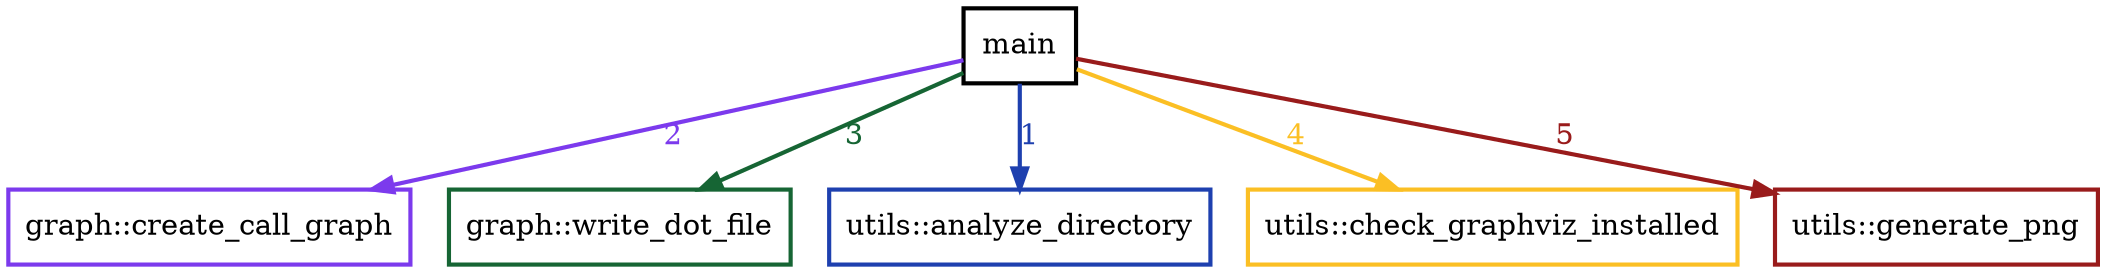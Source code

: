 digraph {
    node [shape=box];

    0 [label="graph::create_call_graph", color="#7c3aed", penwidth=2.0];
    1 [label="graph::write_dot_file", color="#166534", penwidth=2.0];
    2 [label="main", color="black", penwidth=2.0];
    3 [label="utils::analyze_directory", color="#1e40af", penwidth=2.0];
    4 [label="utils::check_graphviz_installed", color="#fbbf24", penwidth=2.0];
    5 [label="utils::generate_png", color="#991b1b", penwidth=2.0];

    2 -> 3 [label="1", color="#1e40af", fontcolor="#1e40af", penwidth=2.0];
    2 -> 0 [label="2", color="#7c3aed", fontcolor="#7c3aed", penwidth=2.0];
    2 -> 1 [label="3", color="#166534", fontcolor="#166534", penwidth=2.0];
    2 -> 4 [label="4", color="#fbbf24", fontcolor="#fbbf24", penwidth=2.0];
    2 -> 5 [label="5", color="#991b1b", fontcolor="#991b1b", penwidth=2.0];
}
